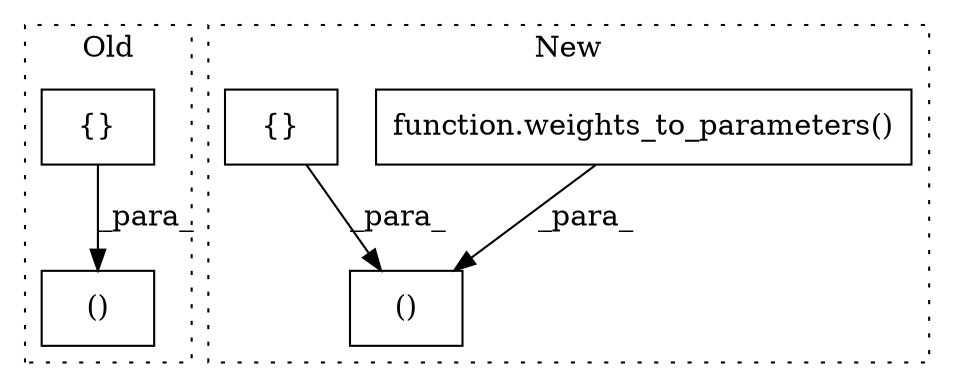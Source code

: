 digraph G {
subgraph cluster0 {
1 [label="()" a="54" s="4067" l="4" shape="box"];
5 [label="{}" a="95" s="4069,4070" l="2,1" shape="box"];
label = "Old";
style="dotted";
}
subgraph cluster1 {
2 [label="function.weights_to_parameters()" a="75" s="4105,4139" l="22,1" shape="box"];
3 [label="()" a="54" s="4183" l="4" shape="box"];
4 [label="{}" a="95" s="4185,4186" l="2,1" shape="box"];
label = "New";
style="dotted";
}
2 -> 3 [label="_para_"];
4 -> 3 [label="_para_"];
5 -> 1 [label="_para_"];
}